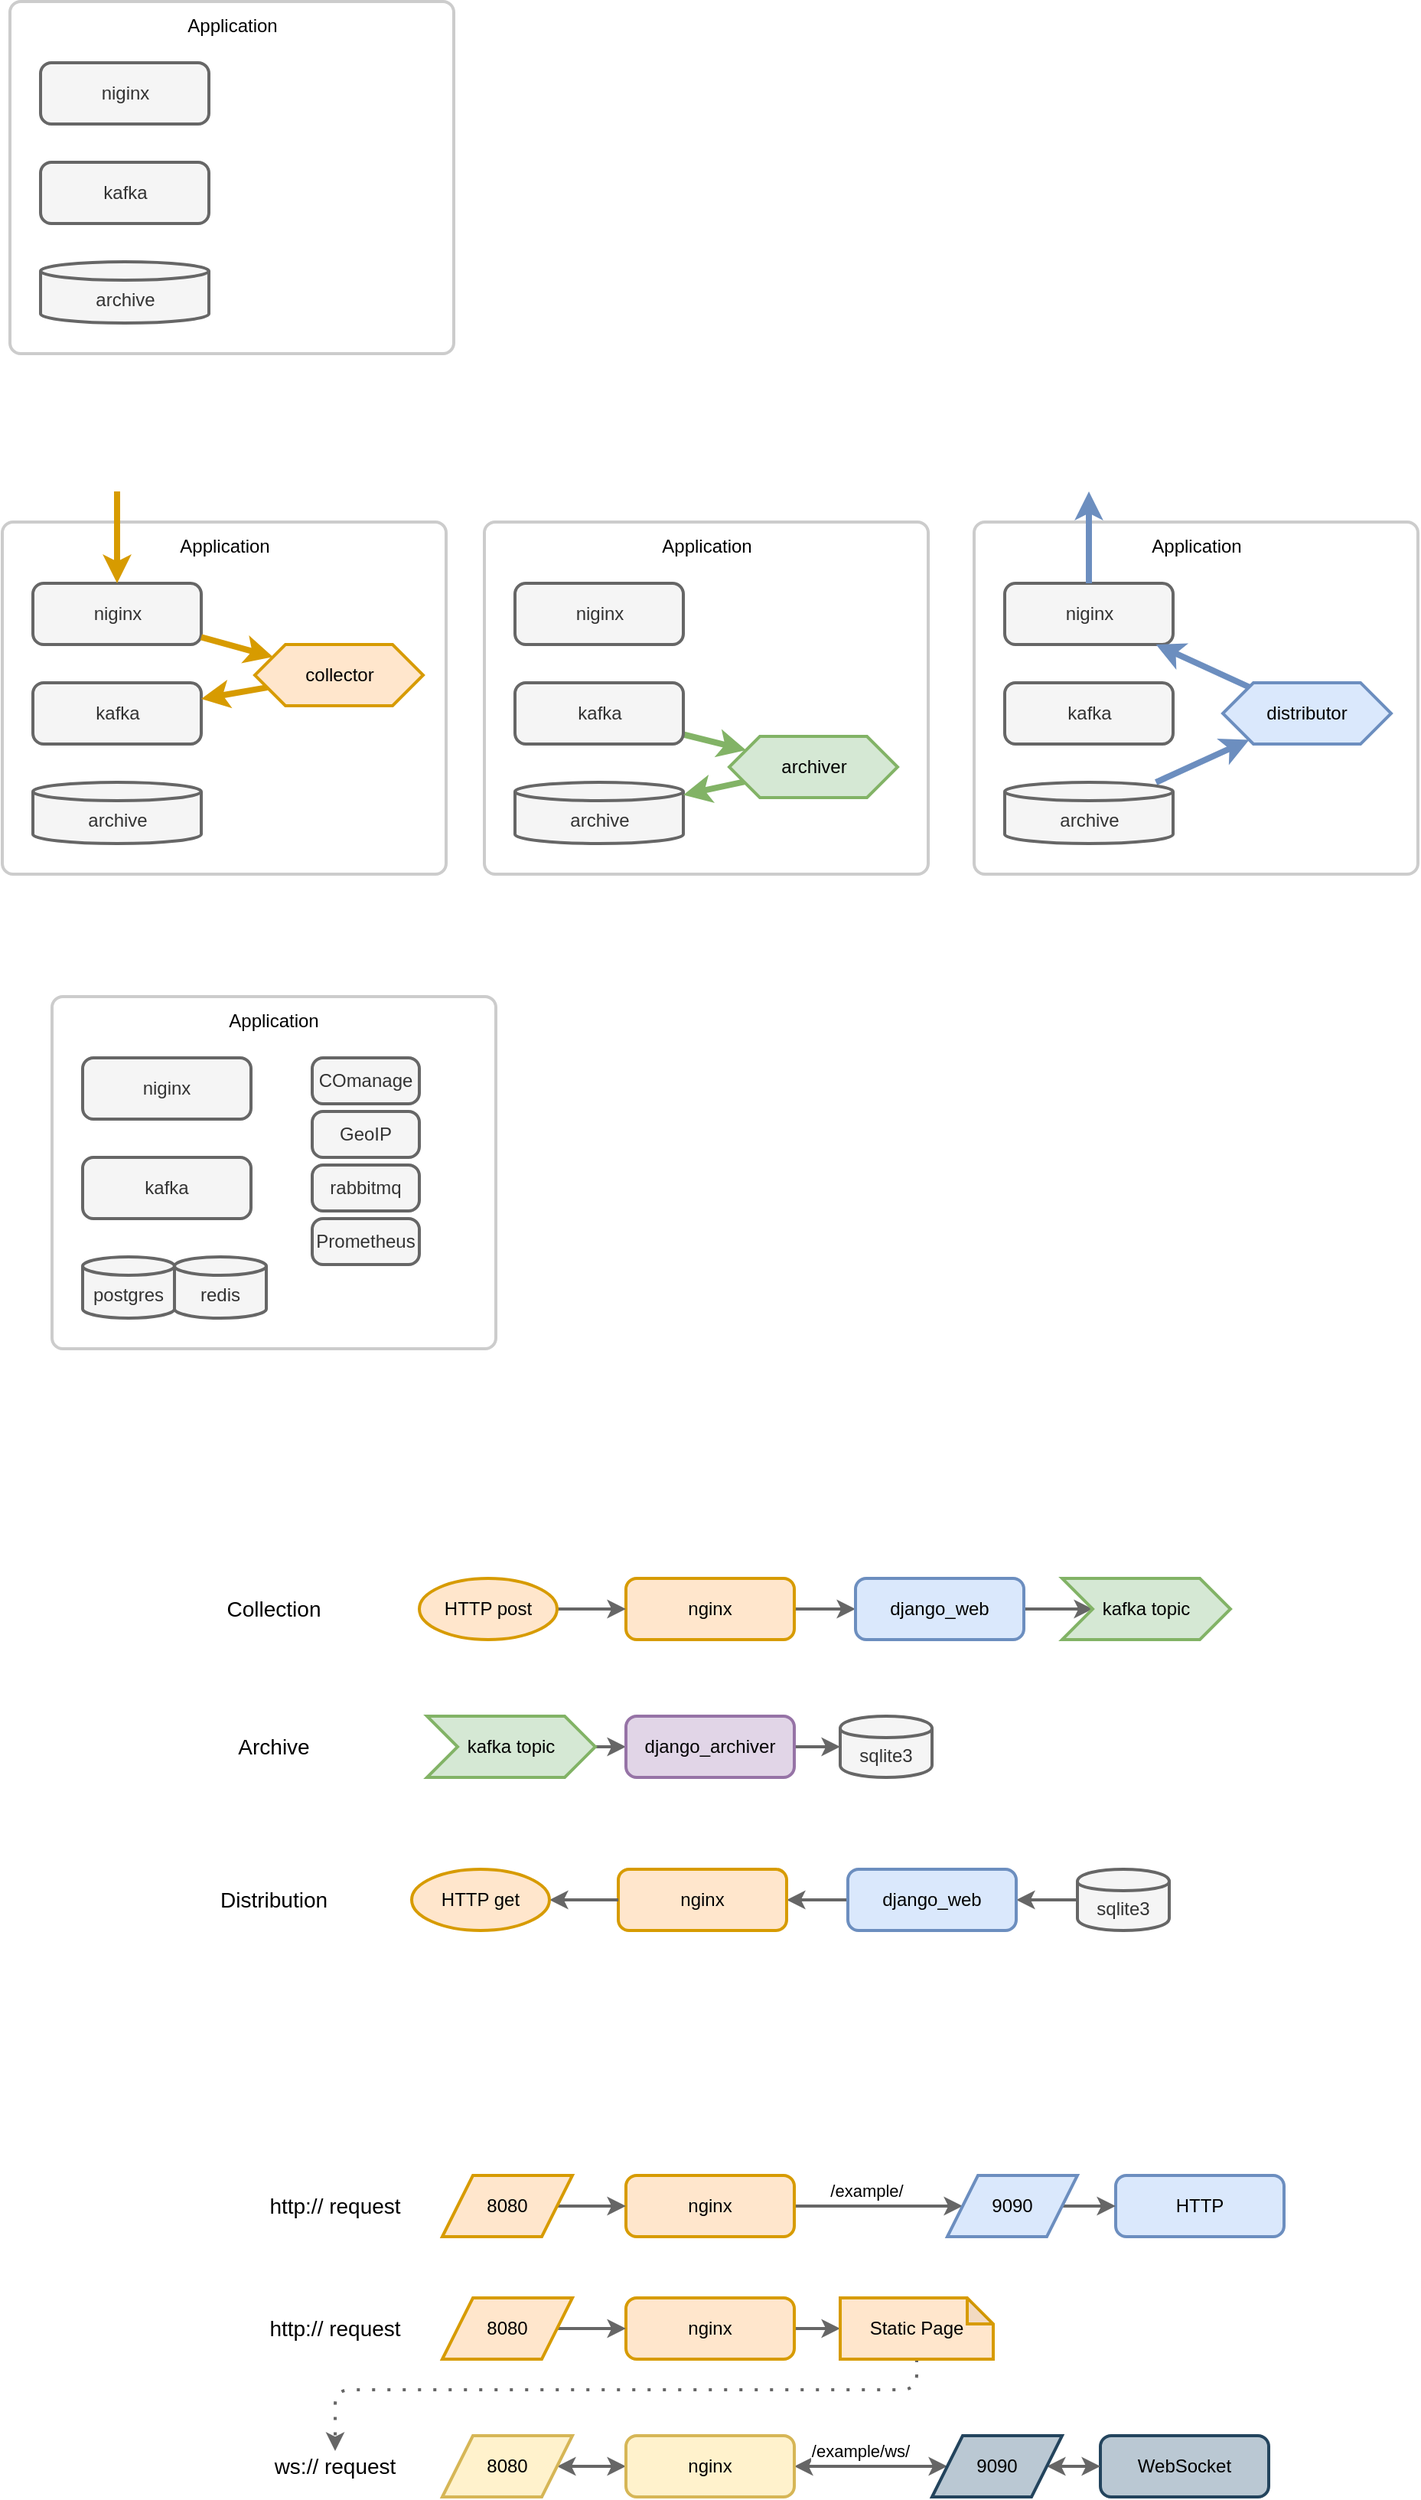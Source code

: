 <mxfile version="14.6.13" type="device"><diagram id="-VsEtAfE2rpOgw_YnNsa" name="Page-1"><mxGraphModel dx="1512" dy="2261" grid="1" gridSize="10" guides="1" tooltips="1" connect="1" arrows="1" fold="1" page="0" pageScale="1" pageWidth="850" pageHeight="1100" math="0" shadow="0"><root><mxCell id="0"/><mxCell id="1" parent="0"/><mxCell id="PM8JkhN1XcaPESPT991R-1" value="HTTP" style="rounded=1;html=1;absoluteArcSize=1;arcSize=14;strokeWidth=2;shadow=0;glass=0;labelBackgroundColor=none;fillColor=#dae8fc;fontSize=12;align=center;strokeColor=#6c8ebf;whiteSpace=wrap;" parent="1" vertex="1"><mxGeometry x="510" y="590" width="110" height="40" as="geometry"/></mxCell><mxCell id="PM8JkhN1XcaPESPT991R-6" style="edgeStyle=orthogonalEdgeStyle;orthogonalLoop=1;jettySize=auto;html=1;strokeWidth=2;fillColor=#f5f5f5;strokeColor=#666666;fontFamily=Helvetica;fontSize=11;fontColor=#000000;align=center;entryX=0;entryY=0.5;entryDx=0;entryDy=0;" parent="1" source="PM8JkhN1XcaPESPT991R-2" target="PM8JkhN1XcaPESPT991R-5" edge="1"><mxGeometry relative="1" as="geometry"/></mxCell><mxCell id="PM8JkhN1XcaPESPT991R-9" value="/example/" style="edgeLabel;html=1;align=center;verticalAlign=middle;resizable=0;points=[];" parent="PM8JkhN1XcaPESPT991R-6" vertex="1" connectable="0"><mxGeometry x="-0.147" y="3" relative="1" as="geometry"><mxPoint y="-7" as="offset"/></mxGeometry></mxCell><mxCell id="PM8JkhN1XcaPESPT991R-2" value="nginx" style="rounded=1;html=1;absoluteArcSize=1;arcSize=14;strokeWidth=2;shadow=0;glass=0;labelBackgroundColor=none;fillColor=#ffe6cc;fontSize=12;align=center;strokeColor=#d79b00;whiteSpace=wrap;" parent="1" vertex="1"><mxGeometry x="190" y="590" width="110" height="40" as="geometry"/></mxCell><mxCell id="PM8JkhN1XcaPESPT991R-8" style="edgeStyle=orthogonalEdgeStyle;orthogonalLoop=1;jettySize=auto;html=1;strokeColor=#666666;strokeWidth=2;fillColor=#f5f5f5;" parent="1" source="PM8JkhN1XcaPESPT991R-3" target="PM8JkhN1XcaPESPT991R-2" edge="1"><mxGeometry relative="1" as="geometry"/></mxCell><mxCell id="PM8JkhN1XcaPESPT991R-3" value="8080" style="shape=parallelogram;perimeter=parallelogramPerimeter;whiteSpace=wrap;html=1;fixedSize=1;shadow=0;fontFamily=Helvetica;fontSize=12;fontColor=#000000;align=center;strokeColor=#d79b00;strokeWidth=2;fillColor=#ffe6cc;" parent="1" vertex="1"><mxGeometry x="70" y="590" width="85" height="40" as="geometry"/></mxCell><mxCell id="PM8JkhN1XcaPESPT991R-7" style="edgeStyle=orthogonalEdgeStyle;orthogonalLoop=1;jettySize=auto;html=1;strokeColor=#666666;strokeWidth=2;fillColor=#f5f5f5;" parent="1" source="PM8JkhN1XcaPESPT991R-5" target="PM8JkhN1XcaPESPT991R-1" edge="1"><mxGeometry relative="1" as="geometry"/></mxCell><mxCell id="PM8JkhN1XcaPESPT991R-5" value="9090" style="shape=parallelogram;perimeter=parallelogramPerimeter;whiteSpace=wrap;html=1;fixedSize=1;shadow=0;fontFamily=Helvetica;fontSize=12;fontColor=#000000;align=center;strokeColor=#6c8ebf;strokeWidth=2;fillColor=#dae8fc;" parent="1" vertex="1"><mxGeometry x="400" y="590" width="85" height="40" as="geometry"/></mxCell><mxCell id="PM8JkhN1XcaPESPT991R-10" value="WebSocket" style="rounded=1;html=1;absoluteArcSize=1;arcSize=14;strokeWidth=2;shadow=0;glass=0;labelBackgroundColor=none;fillColor=#bac8d3;fontSize=12;align=center;strokeColor=#23445d;whiteSpace=wrap;" parent="1" vertex="1"><mxGeometry x="500" y="760" width="110" height="40" as="geometry"/></mxCell><mxCell id="PM8JkhN1XcaPESPT991R-11" style="edgeStyle=orthogonalEdgeStyle;orthogonalLoop=1;jettySize=auto;html=1;strokeWidth=2;fillColor=#f5f5f5;strokeColor=#666666;fontFamily=Helvetica;fontSize=11;fontColor=#000000;align=center;entryX=0;entryY=0.5;entryDx=0;entryDy=0;startArrow=classic;startFill=1;" parent="1" source="PM8JkhN1XcaPESPT991R-21" target="PM8JkhN1XcaPESPT991R-17" edge="1"><mxGeometry relative="1" as="geometry"><mxPoint x="240" y="780" as="sourcePoint"/><Array as="points"/></mxGeometry></mxCell><mxCell id="PM8JkhN1XcaPESPT991R-12" value="/example/ws/" style="edgeLabel;html=1;align=center;verticalAlign=middle;resizable=0;points=[];" parent="PM8JkhN1XcaPESPT991R-11" vertex="1" connectable="0"><mxGeometry x="-0.147" y="3" relative="1" as="geometry"><mxPoint y="-7" as="offset"/></mxGeometry></mxCell><mxCell id="PM8JkhN1XcaPESPT991R-19" style="edgeStyle=orthogonalEdgeStyle;orthogonalLoop=1;jettySize=auto;html=1;strokeColor=#666666;strokeWidth=2;fillColor=#f5f5f5;" parent="1" source="PM8JkhN1XcaPESPT991R-13" target="PM8JkhN1XcaPESPT991R-18" edge="1"><mxGeometry relative="1" as="geometry"/></mxCell><mxCell id="PM8JkhN1XcaPESPT991R-13" value="nginx" style="rounded=1;html=1;absoluteArcSize=1;arcSize=14;strokeWidth=2;shadow=0;glass=0;labelBackgroundColor=none;fillColor=#ffe6cc;fontSize=12;align=center;strokeColor=#d79b00;whiteSpace=wrap;" parent="1" vertex="1"><mxGeometry x="190" y="670" width="110" height="40" as="geometry"/></mxCell><mxCell id="PM8JkhN1XcaPESPT991R-14" style="edgeStyle=orthogonalEdgeStyle;orthogonalLoop=1;jettySize=auto;html=1;strokeColor=#666666;strokeWidth=2;fillColor=#f5f5f5;" parent="1" source="PM8JkhN1XcaPESPT991R-15" target="PM8JkhN1XcaPESPT991R-13" edge="1"><mxGeometry relative="1" as="geometry"/></mxCell><mxCell id="PM8JkhN1XcaPESPT991R-15" value="8080" style="shape=parallelogram;perimeter=parallelogramPerimeter;whiteSpace=wrap;html=1;fixedSize=1;shadow=0;fontFamily=Helvetica;fontSize=12;fontColor=#000000;align=center;strokeColor=#d79b00;strokeWidth=2;fillColor=#ffe6cc;" parent="1" vertex="1"><mxGeometry x="70" y="670" width="85" height="40" as="geometry"/></mxCell><mxCell id="PM8JkhN1XcaPESPT991R-16" style="edgeStyle=orthogonalEdgeStyle;orthogonalLoop=1;jettySize=auto;html=1;strokeColor=#666666;strokeWidth=2;fillColor=#f5f5f5;startArrow=classic;startFill=1;" parent="1" source="PM8JkhN1XcaPESPT991R-17" target="PM8JkhN1XcaPESPT991R-10" edge="1"><mxGeometry relative="1" as="geometry"/></mxCell><mxCell id="PM8JkhN1XcaPESPT991R-17" value="9090" style="shape=parallelogram;perimeter=parallelogramPerimeter;whiteSpace=wrap;html=1;fixedSize=1;shadow=0;fontFamily=Helvetica;fontSize=12;align=center;strokeColor=#23445d;strokeWidth=2;fillColor=#bac8d3;" parent="1" vertex="1"><mxGeometry x="390" y="760" width="85" height="40" as="geometry"/></mxCell><mxCell id="PM8JkhN1XcaPESPT991R-28" style="edgeStyle=orthogonalEdgeStyle;orthogonalLoop=1;jettySize=auto;html=1;fontSize=14;strokeColor=#666666;strokeWidth=2;fillColor=#f5f5f5;dashed=1;dashPattern=1 4;exitX=0.5;exitY=1;exitDx=0;exitDy=0;exitPerimeter=0;" parent="1" source="PM8JkhN1XcaPESPT991R-18" target="PM8JkhN1XcaPESPT991R-26" edge="1"><mxGeometry relative="1" as="geometry"><Array as="points"><mxPoint x="380" y="730"/><mxPoint y="730"/></Array></mxGeometry></mxCell><mxCell id="PM8JkhN1XcaPESPT991R-18" value="Static Page" style="shape=note;whiteSpace=wrap;html=1;backgroundOutline=1;darkOpacity=0.05;shadow=0;fontFamily=Helvetica;fontSize=12;fontColor=#000000;align=center;strokeColor=#d79b00;strokeWidth=2;fillColor=#ffe6cc;size=17;" parent="1" vertex="1"><mxGeometry x="330" y="670" width="100" height="40" as="geometry"/></mxCell><mxCell id="PM8JkhN1XcaPESPT991R-22" style="edgeStyle=orthogonalEdgeStyle;orthogonalLoop=1;jettySize=auto;html=1;strokeColor=#666666;strokeWidth=2;fillColor=#f5f5f5;startArrow=classic;startFill=1;" parent="1" source="PM8JkhN1XcaPESPT991R-20" target="PM8JkhN1XcaPESPT991R-21" edge="1"><mxGeometry relative="1" as="geometry"/></mxCell><mxCell id="PM8JkhN1XcaPESPT991R-20" value="8080" style="shape=parallelogram;perimeter=parallelogramPerimeter;whiteSpace=wrap;html=1;fixedSize=1;shadow=0;fontFamily=Helvetica;fontSize=12;align=center;strokeColor=#d6b656;strokeWidth=2;fillColor=#fff2cc;" parent="1" vertex="1"><mxGeometry x="70" y="760" width="85" height="40" as="geometry"/></mxCell><mxCell id="PM8JkhN1XcaPESPT991R-21" value="nginx" style="rounded=1;html=1;absoluteArcSize=1;arcSize=14;strokeWidth=2;shadow=0;glass=0;labelBackgroundColor=none;fillColor=#fff2cc;fontSize=12;align=center;strokeColor=#d6b656;whiteSpace=wrap;" parent="1" vertex="1"><mxGeometry x="190" y="760" width="110" height="40" as="geometry"/></mxCell><mxCell id="PM8JkhN1XcaPESPT991R-24" value="http:// request" style="text;html=1;strokeColor=none;fillColor=none;align=center;verticalAlign=middle;whiteSpace=wrap;rounded=0;fontSize=14;" parent="1" vertex="1"><mxGeometry x="-50" y="600" width="100" height="20" as="geometry"/></mxCell><mxCell id="PM8JkhN1XcaPESPT991R-25" value="http:// request" style="text;html=1;strokeColor=none;fillColor=none;align=center;verticalAlign=middle;whiteSpace=wrap;rounded=0;fontSize=14;" parent="1" vertex="1"><mxGeometry x="-50" y="680" width="100" height="20" as="geometry"/></mxCell><mxCell id="PM8JkhN1XcaPESPT991R-26" value="ws:// request" style="text;html=1;strokeColor=none;fillColor=none;align=center;verticalAlign=middle;whiteSpace=wrap;rounded=0;fontSize=14;" parent="1" vertex="1"><mxGeometry x="-60" y="770" width="120" height="20" as="geometry"/></mxCell><mxCell id="PM8JkhN1XcaPESPT991R-27" style="edgeStyle=orthogonalEdgeStyle;orthogonalLoop=1;jettySize=auto;html=1;exitX=0.5;exitY=1;exitDx=0;exitDy=0;fontSize=14;strokeColor=#666666;strokeWidth=2;fillColor=#f5f5f5;" parent="1" source="PM8JkhN1XcaPESPT991R-24" target="PM8JkhN1XcaPESPT991R-24" edge="1"><mxGeometry relative="1" as="geometry"/></mxCell><mxCell id="PM8JkhN1XcaPESPT991R-34" style="edgeStyle=orthogonalEdgeStyle;orthogonalLoop=1;jettySize=auto;html=1;strokeWidth=2;fillColor=#f5f5f5;strokeColor=#666666;fontFamily=Helvetica;fontSize=11;fontColor=#000000;align=center;" parent="1" source="PM8JkhN1XcaPESPT991R-36" target="PM8JkhN1XcaPESPT991R-41" edge="1"><mxGeometry relative="1" as="geometry"><mxPoint x="410.0" y="220" as="targetPoint"/></mxGeometry></mxCell><mxCell id="PM8JkhN1XcaPESPT991R-36" value="nginx" style="rounded=1;html=1;absoluteArcSize=1;arcSize=14;strokeWidth=2;shadow=0;glass=0;labelBackgroundColor=none;fillColor=#ffe6cc;fontSize=12;align=center;strokeColor=#d79b00;whiteSpace=wrap;" parent="1" vertex="1"><mxGeometry x="190" y="200" width="110" height="40" as="geometry"/></mxCell><mxCell id="PM8JkhN1XcaPESPT991R-37" style="edgeStyle=orthogonalEdgeStyle;orthogonalLoop=1;jettySize=auto;html=1;strokeColor=#666666;strokeWidth=2;fillColor=#f5f5f5;" parent="1" source="PM8JkhN1XcaPESPT991R-43" target="PM8JkhN1XcaPESPT991R-36" edge="1"><mxGeometry relative="1" as="geometry"><mxPoint x="155" y="220" as="sourcePoint"/></mxGeometry></mxCell><mxCell id="PM8JkhN1XcaPESPT991R-46" style="edgeStyle=orthogonalEdgeStyle;orthogonalLoop=1;jettySize=auto;html=1;strokeColor=#666666;strokeWidth=2;fillColor=#f5f5f5;" parent="1" source="PM8JkhN1XcaPESPT991R-41" target="PM8JkhN1XcaPESPT991R-44" edge="1"><mxGeometry relative="1" as="geometry"/></mxCell><mxCell id="PM8JkhN1XcaPESPT991R-41" value="django_web" style="rounded=1;html=1;absoluteArcSize=1;arcSize=14;strokeWidth=2;shadow=0;glass=0;labelBackgroundColor=none;fillColor=#dae8fc;fontSize=12;align=center;strokeColor=#6c8ebf;whiteSpace=wrap;" parent="1" vertex="1"><mxGeometry x="340" y="200" width="110" height="40" as="geometry"/></mxCell><mxCell id="PM8JkhN1XcaPESPT991R-43" value="HTTP post" style="ellipse;whiteSpace=wrap;html=1;shadow=0;fontFamily=Helvetica;fontSize=12;fontColor=#000000;align=center;strokeColor=#d79b00;strokeWidth=2;fillColor=#ffe6cc;" parent="1" vertex="1"><mxGeometry x="55" y="200" width="90" height="40" as="geometry"/></mxCell><mxCell id="PM8JkhN1XcaPESPT991R-44" value="kafka topic" style="shape=step;perimeter=stepPerimeter;whiteSpace=wrap;html=1;fixedSize=1;shadow=0;fontFamily=Helvetica;fontSize=12;align=center;strokeColor=#82b366;strokeWidth=2;fillColor=#d5e8d4;" parent="1" vertex="1"><mxGeometry x="475" y="200" width="110" height="40" as="geometry"/></mxCell><mxCell id="PM8JkhN1XcaPESPT991R-49" style="edgeStyle=orthogonalEdgeStyle;orthogonalLoop=1;jettySize=auto;html=1;strokeColor=#666666;strokeWidth=2;fillColor=#f5f5f5;" parent="1" source="PM8JkhN1XcaPESPT991R-47" target="PM8JkhN1XcaPESPT991R-48" edge="1"><mxGeometry relative="1" as="geometry"/></mxCell><mxCell id="PM8JkhN1XcaPESPT991R-47" value="kafka topic" style="shape=step;perimeter=stepPerimeter;whiteSpace=wrap;html=1;fixedSize=1;shadow=0;fontFamily=Helvetica;fontSize=12;align=center;strokeColor=#82b366;strokeWidth=2;fillColor=#d5e8d4;" parent="1" vertex="1"><mxGeometry x="60" y="290" width="110" height="40" as="geometry"/></mxCell><mxCell id="PM8JkhN1XcaPESPT991R-51" value="" style="edgeStyle=orthogonalEdgeStyle;orthogonalLoop=1;jettySize=auto;html=1;strokeColor=#666666;strokeWidth=2;fillColor=#f5f5f5;" parent="1" source="PM8JkhN1XcaPESPT991R-48" target="PM8JkhN1XcaPESPT991R-50" edge="1"><mxGeometry relative="1" as="geometry"/></mxCell><mxCell id="PM8JkhN1XcaPESPT991R-48" value="django_archiver" style="rounded=1;html=1;absoluteArcSize=1;arcSize=14;strokeWidth=2;shadow=0;glass=0;labelBackgroundColor=none;fillColor=#e1d5e7;fontSize=12;align=center;strokeColor=#9673a6;whiteSpace=wrap;" parent="1" vertex="1"><mxGeometry x="190" y="290" width="110" height="40" as="geometry"/></mxCell><mxCell id="PM8JkhN1XcaPESPT991R-50" value="sqlite3" style="shape=cylinder;whiteSpace=wrap;html=1;boundedLbl=1;backgroundOutline=1;rounded=1;shadow=0;strokeColor=#666666;strokeWidth=2;fillColor=#f5f5f5;glass=0;arcSize=14;fontColor=#333333;" parent="1" vertex="1"><mxGeometry x="330" y="290" width="60" height="40" as="geometry"/></mxCell><mxCell id="PM8JkhN1XcaPESPT991R-52" style="edgeStyle=orthogonalEdgeStyle;orthogonalLoop=1;jettySize=auto;html=1;strokeWidth=2;fillColor=#f5f5f5;strokeColor=#666666;fontFamily=Helvetica;fontSize=11;fontColor=#000000;align=center;startArrow=classic;startFill=1;endArrow=none;endFill=0;" parent="1" source="PM8JkhN1XcaPESPT991R-53" target="PM8JkhN1XcaPESPT991R-56" edge="1"><mxGeometry relative="1" as="geometry"><mxPoint x="405.0" y="410" as="targetPoint"/></mxGeometry></mxCell><mxCell id="PM8JkhN1XcaPESPT991R-53" value="nginx" style="rounded=1;html=1;absoluteArcSize=1;arcSize=14;strokeWidth=2;shadow=0;glass=0;labelBackgroundColor=none;fillColor=#ffe6cc;fontSize=12;align=center;strokeColor=#d79b00;whiteSpace=wrap;" parent="1" vertex="1"><mxGeometry x="185" y="390" width="110" height="40" as="geometry"/></mxCell><mxCell id="PM8JkhN1XcaPESPT991R-54" style="edgeStyle=orthogonalEdgeStyle;orthogonalLoop=1;jettySize=auto;html=1;strokeColor=#666666;strokeWidth=2;fillColor=#f5f5f5;startArrow=classic;startFill=1;endArrow=none;endFill=0;" parent="1" source="PM8JkhN1XcaPESPT991R-57" target="PM8JkhN1XcaPESPT991R-53" edge="1"><mxGeometry relative="1" as="geometry"><mxPoint x="150" y="410" as="sourcePoint"/></mxGeometry></mxCell><mxCell id="PM8JkhN1XcaPESPT991R-55" style="edgeStyle=orthogonalEdgeStyle;orthogonalLoop=1;jettySize=auto;html=1;strokeColor=#666666;strokeWidth=2;fillColor=#f5f5f5;endArrow=none;endFill=0;startArrow=classic;startFill=1;" parent="1" source="PM8JkhN1XcaPESPT991R-56" target="PM8JkhN1XcaPESPT991R-59" edge="1"><mxGeometry relative="1" as="geometry"><mxPoint x="470.0" y="410" as="targetPoint"/></mxGeometry></mxCell><mxCell id="PM8JkhN1XcaPESPT991R-56" value="django_web" style="rounded=1;html=1;absoluteArcSize=1;arcSize=14;strokeWidth=2;shadow=0;glass=0;labelBackgroundColor=none;fillColor=#dae8fc;fontSize=12;align=center;strokeColor=#6c8ebf;whiteSpace=wrap;" parent="1" vertex="1"><mxGeometry x="335" y="390" width="110" height="40" as="geometry"/></mxCell><mxCell id="PM8JkhN1XcaPESPT991R-57" value="HTTP get" style="ellipse;whiteSpace=wrap;html=1;shadow=0;fontFamily=Helvetica;fontSize=12;fontColor=#000000;align=center;strokeColor=#d79b00;strokeWidth=2;fillColor=#ffe6cc;" parent="1" vertex="1"><mxGeometry x="50" y="390" width="90" height="40" as="geometry"/></mxCell><mxCell id="PM8JkhN1XcaPESPT991R-59" value="sqlite3" style="shape=cylinder;whiteSpace=wrap;html=1;boundedLbl=1;backgroundOutline=1;rounded=1;shadow=0;strokeColor=#666666;strokeWidth=2;fillColor=#f5f5f5;glass=0;arcSize=14;fontColor=#333333;" parent="1" vertex="1"><mxGeometry x="485" y="390" width="60" height="40" as="geometry"/></mxCell><mxCell id="PM8JkhN1XcaPESPT991R-60" value="Collection" style="text;html=1;strokeColor=none;fillColor=none;align=center;verticalAlign=middle;whiteSpace=wrap;rounded=0;fontSize=14;" parent="1" vertex="1"><mxGeometry x="-90" y="210" width="100" height="20" as="geometry"/></mxCell><mxCell id="PM8JkhN1XcaPESPT991R-61" value="Archive" style="text;html=1;strokeColor=none;fillColor=none;align=center;verticalAlign=middle;whiteSpace=wrap;rounded=0;fontSize=14;" parent="1" vertex="1"><mxGeometry x="-90" y="300" width="100" height="20" as="geometry"/></mxCell><mxCell id="PM8JkhN1XcaPESPT991R-62" value="Distribution" style="text;html=1;strokeColor=none;fillColor=none;align=center;verticalAlign=middle;whiteSpace=wrap;rounded=0;fontSize=14;" parent="1" vertex="1"><mxGeometry x="-90" y="400" width="100" height="20" as="geometry"/></mxCell><mxCell id="XB2Akl6cawF2deGfc-03-5" value="Application" style="rounded=1;html=1;absoluteArcSize=1;arcSize=14;strokeWidth=2;shadow=0;glass=0;labelBackgroundColor=none;fontSize=12;align=center;whiteSpace=wrap;container=1;dropTarget=1;recursiveResize=0;collapsible=0;verticalAlign=top;spacing=4;fillColor=none;strokeColor=#CCCCCC;" parent="1" vertex="1"><mxGeometry x="-212.5" y="-830" width="290" height="230" as="geometry"/></mxCell><mxCell id="XB2Akl6cawF2deGfc-03-2" value="niginx" style="rounded=1;html=1;absoluteArcSize=1;arcSize=14;strokeWidth=2;shadow=0;glass=0;labelBackgroundColor=none;fillColor=#f5f5f5;fontSize=12;align=center;strokeColor=#666666;whiteSpace=wrap;fontColor=#333333;" parent="XB2Akl6cawF2deGfc-03-5" vertex="1"><mxGeometry x="20" y="40" width="110" height="40" as="geometry"/></mxCell><mxCell id="XB2Akl6cawF2deGfc-03-3" value="archive" style="shape=cylinder3;whiteSpace=wrap;html=1;boundedLbl=1;backgroundOutline=1;size=6;shadow=0;fontFamily=Helvetica;fontSize=12;fontColor=#333333;align=center;strokeColor=#666666;strokeWidth=2;fillColor=#f5f5f5;" parent="XB2Akl6cawF2deGfc-03-5" vertex="1"><mxGeometry x="20" y="170" width="110" height="40" as="geometry"/></mxCell><mxCell id="XB2Akl6cawF2deGfc-03-1" value="kafka" style="rounded=1;html=1;absoluteArcSize=1;arcSize=14;strokeWidth=2;shadow=0;glass=0;labelBackgroundColor=none;fillColor=#f5f5f5;fontSize=12;align=center;strokeColor=#666666;whiteSpace=wrap;fontColor=#333333;" parent="XB2Akl6cawF2deGfc-03-5" vertex="1"><mxGeometry x="20" y="105" width="110" height="40" as="geometry"/></mxCell><mxCell id="XB2Akl6cawF2deGfc-03-7" value="Application" style="rounded=1;html=1;absoluteArcSize=1;arcSize=14;strokeWidth=2;shadow=0;glass=0;labelBackgroundColor=none;fontSize=12;align=center;whiteSpace=wrap;container=1;dropTarget=1;recursiveResize=0;collapsible=0;verticalAlign=top;spacing=4;fillColor=none;strokeColor=#CCCCCC;" parent="1" vertex="1"><mxGeometry x="-217.5" y="-490" width="290" height="230" as="geometry"/></mxCell><mxCell id="XB2Akl6cawF2deGfc-03-8" value="niginx" style="rounded=1;html=1;absoluteArcSize=1;arcSize=14;strokeWidth=2;shadow=0;glass=0;labelBackgroundColor=none;fillColor=#f5f5f5;fontSize=12;align=center;strokeColor=#666666;whiteSpace=wrap;fontColor=#333333;" parent="XB2Akl6cawF2deGfc-03-7" vertex="1"><mxGeometry x="20" y="40" width="110" height="40" as="geometry"/></mxCell><mxCell id="XB2Akl6cawF2deGfc-03-9" value="archive" style="shape=cylinder3;whiteSpace=wrap;html=1;boundedLbl=1;backgroundOutline=1;size=6;shadow=0;fontFamily=Helvetica;fontSize=12;fontColor=#333333;align=center;strokeColor=#666666;strokeWidth=2;fillColor=#f5f5f5;" parent="XB2Akl6cawF2deGfc-03-7" vertex="1"><mxGeometry x="20" y="170" width="110" height="40" as="geometry"/></mxCell><mxCell id="XB2Akl6cawF2deGfc-03-10" value="kafka" style="rounded=1;html=1;absoluteArcSize=1;arcSize=14;strokeWidth=2;shadow=0;glass=0;labelBackgroundColor=none;fillColor=#f5f5f5;fontSize=12;align=center;strokeColor=#666666;whiteSpace=wrap;fontColor=#333333;" parent="XB2Akl6cawF2deGfc-03-7" vertex="1"><mxGeometry x="20" y="105" width="110" height="40" as="geometry"/></mxCell><mxCell id="XB2Akl6cawF2deGfc-03-16" style="orthogonalLoop=1;jettySize=auto;html=1;startArrow=none;startFill=0;endArrow=classic;endFill=1;strokeColor=#d79b00;strokeWidth=4;fillColor=#ffe6cc;" parent="XB2Akl6cawF2deGfc-03-7" source="XB2Akl6cawF2deGfc-03-6" target="XB2Akl6cawF2deGfc-03-10" edge="1"><mxGeometry relative="1" as="geometry"/></mxCell><mxCell id="XB2Akl6cawF2deGfc-03-6" value="collector" style="shape=hexagon;perimeter=hexagonPerimeter2;whiteSpace=wrap;html=1;fixedSize=1;shadow=0;fontFamily=Helvetica;fontSize=12;fontColor=#000000;align=center;strokeColor=#d79b00;strokeWidth=2;fillColor=#ffe6cc;" parent="XB2Akl6cawF2deGfc-03-7" vertex="1"><mxGeometry x="165" y="80" width="110" height="40" as="geometry"/></mxCell><mxCell id="XB2Akl6cawF2deGfc-03-15" value="" style="endArrow=classic;html=1;strokeColor=#d79b00;strokeWidth=4;fillColor=#ffe6cc;" parent="XB2Akl6cawF2deGfc-03-7" source="XB2Akl6cawF2deGfc-03-8" target="XB2Akl6cawF2deGfc-03-6" edge="1"><mxGeometry width="50" height="50" relative="1" as="geometry"><mxPoint x="85" y="-10" as="sourcePoint"/><mxPoint x="85" y="50" as="targetPoint"/></mxGeometry></mxCell><mxCell id="XB2Akl6cawF2deGfc-03-14" value="" style="endArrow=classic;html=1;strokeColor=#d79b00;strokeWidth=4;fillColor=#ffe6cc;entryX=0.5;entryY=0;entryDx=0;entryDy=0;" parent="1" target="XB2Akl6cawF2deGfc-03-8" edge="1"><mxGeometry width="50" height="50" relative="1" as="geometry"><mxPoint x="-142.5" y="-510" as="sourcePoint"/><mxPoint x="7.5" y="-480" as="targetPoint"/></mxGeometry></mxCell><mxCell id="XB2Akl6cawF2deGfc-03-17" value="Application" style="rounded=1;html=1;absoluteArcSize=1;arcSize=14;strokeWidth=2;shadow=0;glass=0;labelBackgroundColor=none;fontSize=12;align=center;whiteSpace=wrap;container=1;dropTarget=1;recursiveResize=0;collapsible=0;verticalAlign=top;spacing=4;fillColor=none;strokeColor=#CCCCCC;" parent="1" vertex="1"><mxGeometry x="97.5" y="-490" width="290" height="230" as="geometry"/></mxCell><mxCell id="XB2Akl6cawF2deGfc-03-18" value="niginx" style="rounded=1;html=1;absoluteArcSize=1;arcSize=14;strokeWidth=2;shadow=0;glass=0;labelBackgroundColor=none;fillColor=#f5f5f5;fontSize=12;align=center;strokeColor=#666666;whiteSpace=wrap;fontColor=#333333;" parent="XB2Akl6cawF2deGfc-03-17" vertex="1"><mxGeometry x="20" y="40" width="110" height="40" as="geometry"/></mxCell><mxCell id="XB2Akl6cawF2deGfc-03-19" value="archive" style="shape=cylinder3;whiteSpace=wrap;html=1;boundedLbl=1;backgroundOutline=1;size=6;shadow=0;fontFamily=Helvetica;fontSize=12;fontColor=#333333;align=center;strokeColor=#666666;strokeWidth=2;fillColor=#f5f5f5;" parent="XB2Akl6cawF2deGfc-03-17" vertex="1"><mxGeometry x="20" y="170" width="110" height="40" as="geometry"/></mxCell><mxCell id="XB2Akl6cawF2deGfc-03-22" style="edgeStyle=none;orthogonalLoop=1;jettySize=auto;html=1;startArrow=none;startFill=0;endArrow=classic;endFill=1;strokeColor=#82b366;strokeWidth=4;fillColor=#d5e8d4;" parent="XB2Akl6cawF2deGfc-03-17" source="XB2Akl6cawF2deGfc-03-20" target="XB2Akl6cawF2deGfc-03-21" edge="1"><mxGeometry relative="1" as="geometry"/></mxCell><mxCell id="XB2Akl6cawF2deGfc-03-20" value="kafka" style="rounded=1;html=1;absoluteArcSize=1;arcSize=14;strokeWidth=2;shadow=0;glass=0;labelBackgroundColor=none;fillColor=#f5f5f5;fontSize=12;align=center;strokeColor=#666666;whiteSpace=wrap;fontColor=#333333;" parent="XB2Akl6cawF2deGfc-03-17" vertex="1"><mxGeometry x="20" y="105" width="110" height="40" as="geometry"/></mxCell><mxCell id="XB2Akl6cawF2deGfc-03-23" style="edgeStyle=none;orthogonalLoop=1;jettySize=auto;html=1;startArrow=none;startFill=0;endArrow=classic;endFill=1;strokeColor=#82b366;strokeWidth=4;fillColor=#d5e8d4;" parent="XB2Akl6cawF2deGfc-03-17" source="XB2Akl6cawF2deGfc-03-21" target="XB2Akl6cawF2deGfc-03-19" edge="1"><mxGeometry relative="1" as="geometry"/></mxCell><mxCell id="XB2Akl6cawF2deGfc-03-21" value="archiver" style="shape=hexagon;perimeter=hexagonPerimeter2;whiteSpace=wrap;html=1;fixedSize=1;shadow=0;fontFamily=Helvetica;fontSize=12;align=center;strokeColor=#82b366;strokeWidth=2;fillColor=#d5e8d4;" parent="XB2Akl6cawF2deGfc-03-17" vertex="1"><mxGeometry x="160" y="140" width="110" height="40" as="geometry"/></mxCell><mxCell id="XB2Akl6cawF2deGfc-03-24" value="Application" style="rounded=1;html=1;absoluteArcSize=1;arcSize=14;strokeWidth=2;shadow=0;glass=0;labelBackgroundColor=none;fontSize=12;align=center;whiteSpace=wrap;container=1;dropTarget=1;recursiveResize=0;collapsible=0;verticalAlign=top;spacing=4;fillColor=none;strokeColor=#CCCCCC;" parent="1" vertex="1"><mxGeometry x="417.5" y="-490" width="290" height="230" as="geometry"/></mxCell><mxCell id="XB2Akl6cawF2deGfc-03-25" value="niginx" style="rounded=1;html=1;absoluteArcSize=1;arcSize=14;strokeWidth=2;shadow=0;glass=0;labelBackgroundColor=none;fillColor=#f5f5f5;fontSize=12;align=center;strokeColor=#666666;whiteSpace=wrap;fontColor=#333333;" parent="XB2Akl6cawF2deGfc-03-24" vertex="1"><mxGeometry x="20" y="40" width="110" height="40" as="geometry"/></mxCell><mxCell id="XB2Akl6cawF2deGfc-03-29" style="edgeStyle=none;orthogonalLoop=1;jettySize=auto;html=1;startArrow=none;startFill=0;endArrow=classic;endFill=1;strokeColor=#6c8ebf;strokeWidth=4;fillColor=#dae8fc;" parent="XB2Akl6cawF2deGfc-03-24" source="XB2Akl6cawF2deGfc-03-26" target="XB2Akl6cawF2deGfc-03-28" edge="1"><mxGeometry relative="1" as="geometry"/></mxCell><mxCell id="XB2Akl6cawF2deGfc-03-26" value="archive" style="shape=cylinder3;whiteSpace=wrap;html=1;boundedLbl=1;backgroundOutline=1;size=6;shadow=0;fontFamily=Helvetica;fontSize=12;fontColor=#333333;align=center;strokeColor=#666666;strokeWidth=2;fillColor=#f5f5f5;" parent="XB2Akl6cawF2deGfc-03-24" vertex="1"><mxGeometry x="20" y="170" width="110" height="40" as="geometry"/></mxCell><mxCell id="XB2Akl6cawF2deGfc-03-27" value="kafka" style="rounded=1;html=1;absoluteArcSize=1;arcSize=14;strokeWidth=2;shadow=0;glass=0;labelBackgroundColor=none;fillColor=#f5f5f5;fontSize=12;align=center;strokeColor=#666666;whiteSpace=wrap;fontColor=#333333;" parent="XB2Akl6cawF2deGfc-03-24" vertex="1"><mxGeometry x="20" y="105" width="110" height="40" as="geometry"/></mxCell><mxCell id="XB2Akl6cawF2deGfc-03-30" style="edgeStyle=none;orthogonalLoop=1;jettySize=auto;html=1;startArrow=none;startFill=0;endArrow=classic;endFill=1;strokeColor=#6c8ebf;strokeWidth=4;fillColor=#dae8fc;" parent="XB2Akl6cawF2deGfc-03-24" source="XB2Akl6cawF2deGfc-03-28" target="XB2Akl6cawF2deGfc-03-25" edge="1"><mxGeometry relative="1" as="geometry"/></mxCell><mxCell id="XB2Akl6cawF2deGfc-03-28" value="distributor" style="shape=hexagon;perimeter=hexagonPerimeter2;whiteSpace=wrap;html=1;fixedSize=1;shadow=0;fontFamily=Helvetica;fontSize=12;align=center;strokeColor=#6c8ebf;strokeWidth=2;fillColor=#dae8fc;" parent="XB2Akl6cawF2deGfc-03-24" vertex="1"><mxGeometry x="162.5" y="105" width="110" height="40" as="geometry"/></mxCell><mxCell id="XB2Akl6cawF2deGfc-03-31" style="edgeStyle=none;orthogonalLoop=1;jettySize=auto;html=1;startArrow=none;startFill=0;endArrow=classic;endFill=1;strokeColor=#6c8ebf;strokeWidth=4;fillColor=#dae8fc;" parent="1" source="XB2Akl6cawF2deGfc-03-25" edge="1"><mxGeometry relative="1" as="geometry"><mxPoint x="492.5" y="-510" as="targetPoint"/></mxGeometry></mxCell><mxCell id="XB2Akl6cawF2deGfc-03-32" value="Application" style="rounded=1;html=1;absoluteArcSize=1;arcSize=14;strokeWidth=2;shadow=0;glass=0;labelBackgroundColor=none;fontSize=12;align=center;whiteSpace=wrap;container=1;dropTarget=1;recursiveResize=0;collapsible=0;verticalAlign=top;spacing=4;fillColor=none;strokeColor=#CCCCCC;" parent="1" vertex="1"><mxGeometry x="-185" y="-180" width="290" height="230" as="geometry"/></mxCell><mxCell id="XB2Akl6cawF2deGfc-03-33" value="niginx" style="rounded=1;html=1;absoluteArcSize=1;arcSize=14;strokeWidth=2;shadow=0;glass=0;labelBackgroundColor=none;fillColor=#f5f5f5;fontSize=12;align=center;strokeColor=#666666;whiteSpace=wrap;fontColor=#333333;" parent="XB2Akl6cawF2deGfc-03-32" vertex="1"><mxGeometry x="20" y="40" width="110" height="40" as="geometry"/></mxCell><mxCell id="XB2Akl6cawF2deGfc-03-34" value="postgres" style="shape=cylinder3;whiteSpace=wrap;html=1;boundedLbl=1;backgroundOutline=1;size=6;shadow=0;fontFamily=Helvetica;fontSize=12;fontColor=#333333;align=center;strokeColor=#666666;strokeWidth=2;fillColor=#f5f5f5;" parent="XB2Akl6cawF2deGfc-03-32" vertex="1"><mxGeometry x="20" y="170" width="60" height="40" as="geometry"/></mxCell><mxCell id="XB2Akl6cawF2deGfc-03-35" value="kafka" style="rounded=1;html=1;absoluteArcSize=1;arcSize=14;strokeWidth=2;shadow=0;glass=0;labelBackgroundColor=none;fillColor=#f5f5f5;fontSize=12;align=center;strokeColor=#666666;whiteSpace=wrap;fontColor=#333333;" parent="XB2Akl6cawF2deGfc-03-32" vertex="1"><mxGeometry x="20" y="105" width="110" height="40" as="geometry"/></mxCell><mxCell id="XB2Akl6cawF2deGfc-03-48" value="redis" style="shape=cylinder3;whiteSpace=wrap;html=1;boundedLbl=1;backgroundOutline=1;size=6;shadow=0;fontFamily=Helvetica;fontSize=12;fontColor=#333333;align=center;strokeColor=#666666;strokeWidth=2;fillColor=#f5f5f5;" parent="XB2Akl6cawF2deGfc-03-32" vertex="1"><mxGeometry x="80" y="170" width="60" height="40" as="geometry"/></mxCell><mxCell id="XB2Akl6cawF2deGfc-03-50" value="rabbitmq" style="rounded=1;html=1;absoluteArcSize=1;arcSize=14;strokeWidth=2;shadow=0;glass=0;labelBackgroundColor=none;fillColor=#f5f5f5;fontSize=12;align=center;strokeColor=#666666;whiteSpace=wrap;fontColor=#333333;" parent="XB2Akl6cawF2deGfc-03-32" vertex="1"><mxGeometry x="170" y="110" width="70" height="30" as="geometry"/></mxCell><mxCell id="XB2Akl6cawF2deGfc-03-51" value="COmanage" style="rounded=1;html=1;absoluteArcSize=1;arcSize=14;strokeWidth=2;shadow=0;glass=0;labelBackgroundColor=none;fillColor=#f5f5f5;fontSize=12;align=center;strokeColor=#666666;whiteSpace=wrap;fontColor=#333333;" parent="XB2Akl6cawF2deGfc-03-32" vertex="1"><mxGeometry x="170" y="40" width="70" height="30" as="geometry"/></mxCell><mxCell id="XB2Akl6cawF2deGfc-03-52" value="GeoIP" style="rounded=1;html=1;absoluteArcSize=1;arcSize=14;strokeWidth=2;shadow=0;glass=0;labelBackgroundColor=none;fillColor=#f5f5f5;fontSize=12;align=center;strokeColor=#666666;whiteSpace=wrap;fontColor=#333333;" parent="XB2Akl6cawF2deGfc-03-32" vertex="1"><mxGeometry x="170" y="75" width="70" height="30" as="geometry"/></mxCell><mxCell id="XB2Akl6cawF2deGfc-03-53" value="Prometheus" style="rounded=1;html=1;absoluteArcSize=1;arcSize=14;strokeWidth=2;shadow=0;glass=0;labelBackgroundColor=none;fillColor=#f5f5f5;fontSize=12;align=center;strokeColor=#666666;whiteSpace=wrap;fontColor=#333333;" parent="XB2Akl6cawF2deGfc-03-32" vertex="1"><mxGeometry x="170" y="145" width="70" height="30" as="geometry"/></mxCell></root></mxGraphModel></diagram></mxfile>